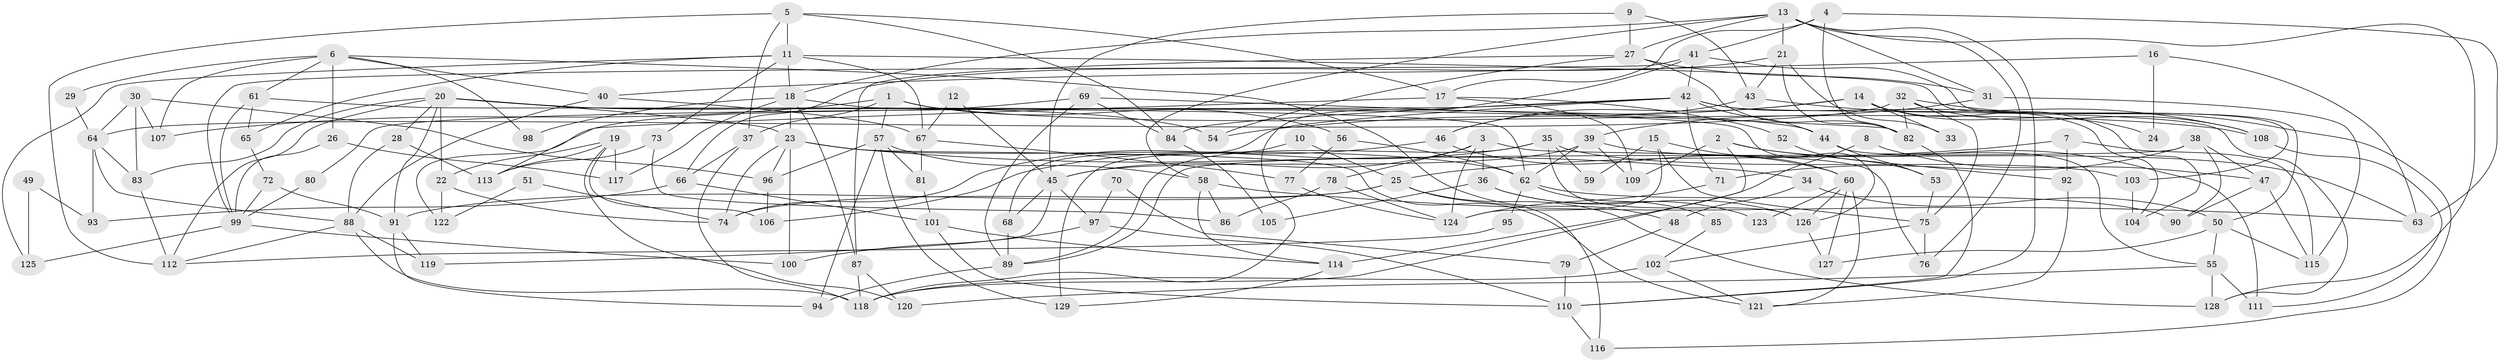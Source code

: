 // coarse degree distribution, {6: 0.14457831325301204, 8: 0.10843373493975904, 7: 0.08433734939759036, 10: 0.03614457831325301, 9: 0.04819277108433735, 3: 0.20481927710843373, 2: 0.1566265060240964, 4: 0.12048192771084337, 5: 0.0963855421686747}
// Generated by graph-tools (version 1.1) at 2025/52/02/27/25 19:52:09]
// undirected, 129 vertices, 258 edges
graph export_dot {
graph [start="1"]
  node [color=gray90,style=filled];
  1;
  2;
  3;
  4;
  5;
  6;
  7;
  8;
  9;
  10;
  11;
  12;
  13;
  14;
  15;
  16;
  17;
  18;
  19;
  20;
  21;
  22;
  23;
  24;
  25;
  26;
  27;
  28;
  29;
  30;
  31;
  32;
  33;
  34;
  35;
  36;
  37;
  38;
  39;
  40;
  41;
  42;
  43;
  44;
  45;
  46;
  47;
  48;
  49;
  50;
  51;
  52;
  53;
  54;
  55;
  56;
  57;
  58;
  59;
  60;
  61;
  62;
  63;
  64;
  65;
  66;
  67;
  68;
  69;
  70;
  71;
  72;
  73;
  74;
  75;
  76;
  77;
  78;
  79;
  80;
  81;
  82;
  83;
  84;
  85;
  86;
  87;
  88;
  89;
  90;
  91;
  92;
  93;
  94;
  95;
  96;
  97;
  98;
  99;
  100;
  101;
  102;
  103;
  104;
  105;
  106;
  107;
  108;
  109;
  110;
  111;
  112;
  113;
  114;
  115;
  116;
  117;
  118;
  119;
  120;
  121;
  122;
  123;
  124;
  125;
  126;
  127;
  128;
  129;
  1 -- 37;
  1 -- 108;
  1 -- 56;
  1 -- 57;
  1 -- 107;
  2 -- 118;
  2 -- 109;
  2 -- 92;
  2 -- 111;
  3 -- 45;
  3 -- 76;
  3 -- 36;
  3 -- 78;
  3 -- 124;
  4 -- 41;
  4 -- 82;
  4 -- 17;
  4 -- 63;
  5 -- 84;
  5 -- 112;
  5 -- 11;
  5 -- 17;
  5 -- 37;
  6 -- 107;
  6 -- 40;
  6 -- 26;
  6 -- 29;
  6 -- 48;
  6 -- 61;
  6 -- 98;
  7 -- 25;
  7 -- 115;
  7 -- 92;
  8 -- 47;
  8 -- 114;
  9 -- 27;
  9 -- 43;
  9 -- 45;
  10 -- 25;
  10 -- 129;
  11 -- 18;
  11 -- 65;
  11 -- 67;
  11 -- 73;
  11 -- 103;
  11 -- 125;
  12 -- 67;
  12 -- 45;
  13 -- 110;
  13 -- 58;
  13 -- 18;
  13 -- 21;
  13 -- 27;
  13 -- 31;
  13 -- 76;
  13 -- 128;
  14 -- 46;
  14 -- 54;
  14 -- 24;
  14 -- 33;
  14 -- 104;
  15 -- 124;
  15 -- 60;
  15 -- 59;
  15 -- 75;
  16 -- 63;
  16 -- 40;
  16 -- 24;
  17 -- 52;
  17 -- 109;
  17 -- 122;
  18 -- 87;
  18 -- 23;
  18 -- 62;
  18 -- 98;
  18 -- 117;
  19 -- 22;
  19 -- 113;
  19 -- 106;
  19 -- 117;
  19 -- 120;
  20 -- 112;
  20 -- 44;
  20 -- 22;
  20 -- 23;
  20 -- 28;
  20 -- 54;
  20 -- 83;
  20 -- 91;
  21 -- 82;
  21 -- 33;
  21 -- 43;
  21 -- 66;
  22 -- 74;
  22 -- 122;
  23 -- 34;
  23 -- 62;
  23 -- 74;
  23 -- 96;
  23 -- 100;
  23 -- 121;
  25 -- 116;
  25 -- 128;
  25 -- 74;
  25 -- 91;
  26 -- 117;
  26 -- 99;
  27 -- 31;
  27 -- 54;
  27 -- 82;
  27 -- 87;
  28 -- 88;
  28 -- 113;
  29 -- 64;
  30 -- 96;
  30 -- 83;
  30 -- 64;
  30 -- 107;
  31 -- 39;
  31 -- 115;
  32 -- 75;
  32 -- 64;
  32 -- 82;
  32 -- 108;
  32 -- 116;
  34 -- 50;
  34 -- 48;
  35 -- 106;
  35 -- 89;
  35 -- 59;
  35 -- 103;
  35 -- 126;
  36 -- 126;
  36 -- 105;
  36 -- 123;
  37 -- 118;
  37 -- 66;
  38 -- 90;
  38 -- 71;
  38 -- 47;
  38 -- 89;
  39 -- 62;
  39 -- 63;
  39 -- 45;
  39 -- 109;
  40 -- 88;
  40 -- 67;
  41 -- 99;
  41 -- 42;
  41 -- 50;
  41 -- 118;
  42 -- 128;
  42 -- 104;
  42 -- 44;
  42 -- 68;
  42 -- 71;
  42 -- 80;
  42 -- 84;
  43 -- 46;
  43 -- 108;
  44 -- 55;
  44 -- 53;
  45 -- 68;
  45 -- 97;
  45 -- 119;
  46 -- 74;
  46 -- 60;
  47 -- 115;
  47 -- 90;
  48 -- 79;
  49 -- 125;
  49 -- 93;
  50 -- 127;
  50 -- 55;
  50 -- 115;
  51 -- 74;
  51 -- 122;
  52 -- 53;
  53 -- 75;
  55 -- 111;
  55 -- 120;
  55 -- 128;
  56 -- 62;
  56 -- 77;
  57 -- 94;
  57 -- 58;
  57 -- 81;
  57 -- 96;
  57 -- 129;
  58 -- 86;
  58 -- 63;
  58 -- 114;
  60 -- 126;
  60 -- 121;
  60 -- 123;
  60 -- 127;
  61 -- 99;
  61 -- 65;
  61 -- 126;
  62 -- 85;
  62 -- 90;
  62 -- 95;
  64 -- 88;
  64 -- 83;
  64 -- 93;
  65 -- 72;
  66 -- 93;
  66 -- 101;
  67 -- 81;
  67 -- 77;
  68 -- 89;
  69 -- 82;
  69 -- 89;
  69 -- 84;
  69 -- 113;
  70 -- 79;
  70 -- 97;
  71 -- 124;
  72 -- 91;
  72 -- 99;
  73 -- 113;
  73 -- 86;
  75 -- 102;
  75 -- 76;
  77 -- 124;
  78 -- 124;
  78 -- 86;
  79 -- 110;
  80 -- 99;
  81 -- 101;
  82 -- 110;
  83 -- 112;
  84 -- 105;
  85 -- 102;
  87 -- 120;
  87 -- 118;
  88 -- 118;
  88 -- 119;
  88 -- 112;
  89 -- 94;
  91 -- 94;
  91 -- 119;
  92 -- 121;
  95 -- 112;
  96 -- 106;
  97 -- 100;
  97 -- 110;
  99 -- 100;
  99 -- 125;
  101 -- 110;
  101 -- 114;
  102 -- 121;
  102 -- 118;
  103 -- 104;
  108 -- 111;
  110 -- 116;
  114 -- 129;
  126 -- 127;
}
